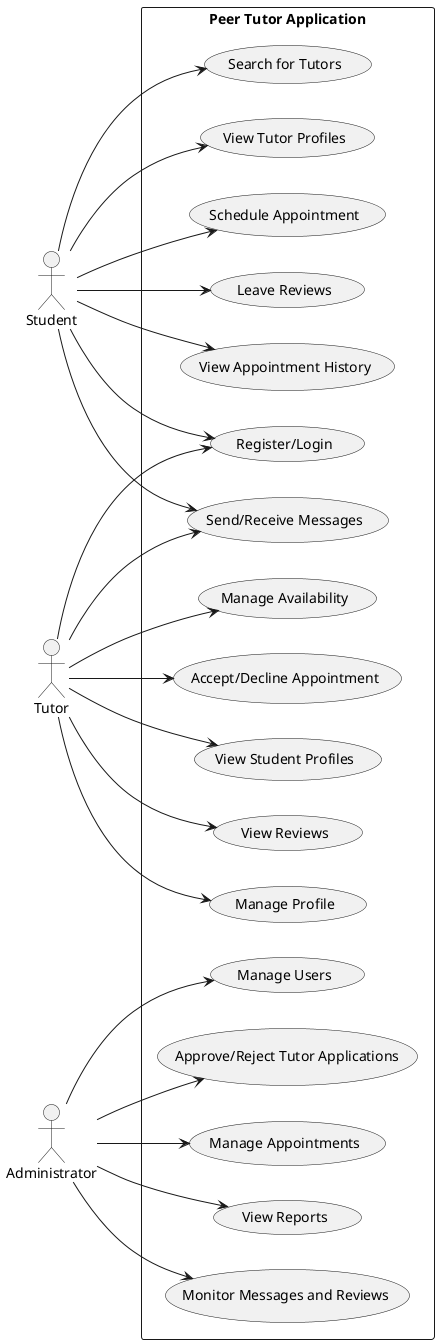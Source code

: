 @startuml PeerTutorAppUseCaseDiagram
left to right direction

actor Student
actor Tutor
actor Administrator

rectangle "Peer Tutor Application" {
  
  (Register/Login) as RL
  (Search for Tutors) as ST
  (View Tutor Profiles) as VTP
  (Schedule Appointment) as SA
  (Send/Receive Messages) as MSG
  (Leave Reviews) as LR
  (View Appointment History) as VAH

  (Manage Availability) as MA
  (Accept/Decline Appointment) as ADA
  (View Student Profiles) as VSP
  (View Reviews) as VR
  (Manage Profile) as MP

  (Manage Users) as MU
  (Approve/Reject Tutor Applications) as ATA
  (Manage Appointments) as MAP
  (View Reports) as REP
  (Monitor Messages and Reviews) as MMR

  Student --> RL
  Student --> ST
  Student --> VTP
  Student --> SA
  Student --> MSG
  Student --> LR
  Student --> VAH

  Tutor --> RL
  Tutor --> MA
  Tutor --> ADA
  Tutor --> VSP
  Tutor --> MSG
  Tutor --> VR
  Tutor --> MP

  Administrator --> MU
  Administrator --> ATA
  Administrator --> MAP
  Administrator --> REP
  Administrator --> MMR
}
@enduml